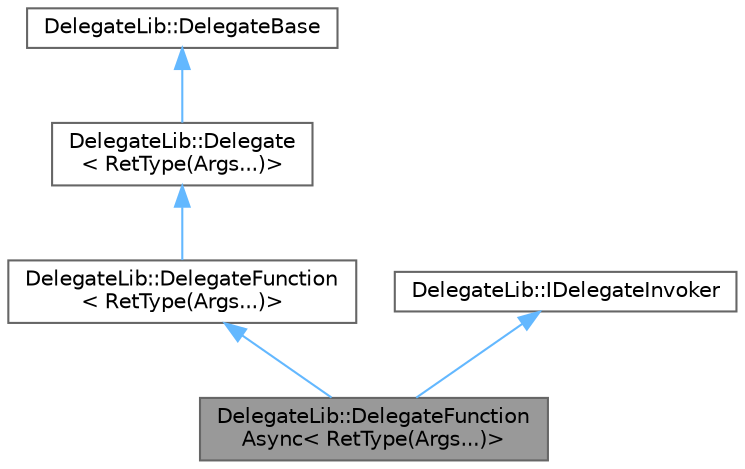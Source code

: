 digraph "DelegateLib::DelegateFunctionAsync&lt; RetType(Args...)&gt;"
{
 // LATEX_PDF_SIZE
  bgcolor="transparent";
  edge [fontname=Helvetica,fontsize=10,labelfontname=Helvetica,labelfontsize=10];
  node [fontname=Helvetica,fontsize=10,shape=box,height=0.2,width=0.4];
  Node1 [id="Node000001",label="DelegateLib::DelegateFunction\lAsync\< RetType(Args...)\>",height=0.2,width=0.4,color="gray40", fillcolor="grey60", style="filled", fontcolor="black",tooltip=" "];
  Node2 -> Node1 [id="edge1_Node000001_Node000002",dir="back",color="steelblue1",style="solid",tooltip=" "];
  Node2 [id="Node000002",label="DelegateLib::DelegateFunction\l\< RetType(Args...)\>",height=0.2,width=0.4,color="gray40", fillcolor="white", style="filled",URL="$class_delegate_lib_1_1_delegate_function_3_01_ret_type_07_args_8_8_8_08_4.html",tooltip=" "];
  Node3 -> Node2 [id="edge2_Node000002_Node000003",dir="back",color="steelblue1",style="solid",tooltip=" "];
  Node3 [id="Node000003",label="DelegateLib::Delegate\l\< RetType(Args...)\>",height=0.2,width=0.4,color="gray40", fillcolor="white", style="filled",URL="$class_delegate_lib_1_1_delegate_3_01_ret_type_07_args_8_8_8_08_4.html",tooltip="Template base class for all delegates."];
  Node4 -> Node3 [id="edge3_Node000003_Node000004",dir="back",color="steelblue1",style="solid",tooltip=" "];
  Node4 [id="Node000004",label="DelegateLib::DelegateBase",height=0.2,width=0.4,color="gray40", fillcolor="white", style="filled",URL="$class_delegate_lib_1_1_delegate_base.html",tooltip="Non-template base class for all delegates."];
  Node5 -> Node1 [id="edge4_Node000001_Node000005",dir="back",color="steelblue1",style="solid",tooltip=" "];
  Node5 [id="Node000005",label="DelegateLib::IDelegateInvoker",height=0.2,width=0.4,color="gray40", fillcolor="white", style="filled",URL="$class_delegate_lib_1_1_i_delegate_invoker.html",tooltip="Abstract base class to support asynchronous delegate function invoke on destination thread of control..."];
}
